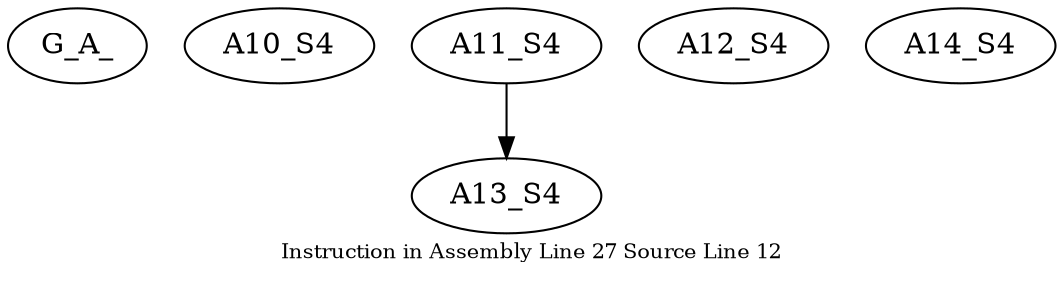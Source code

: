 digraph{
	node [ ]
	edge [ ]
	G_A_
	A10_S4 [ ]
	A11_S4 [ ]
	A12_S4 [ ]
	A13_S4 [ ]
	A14_S4 [ ]
	A11_S4 -> A13_S4 [ ]
	label = "Instruction in Assembly Line 27 Source Line 12"
	fontsize = "10"
}